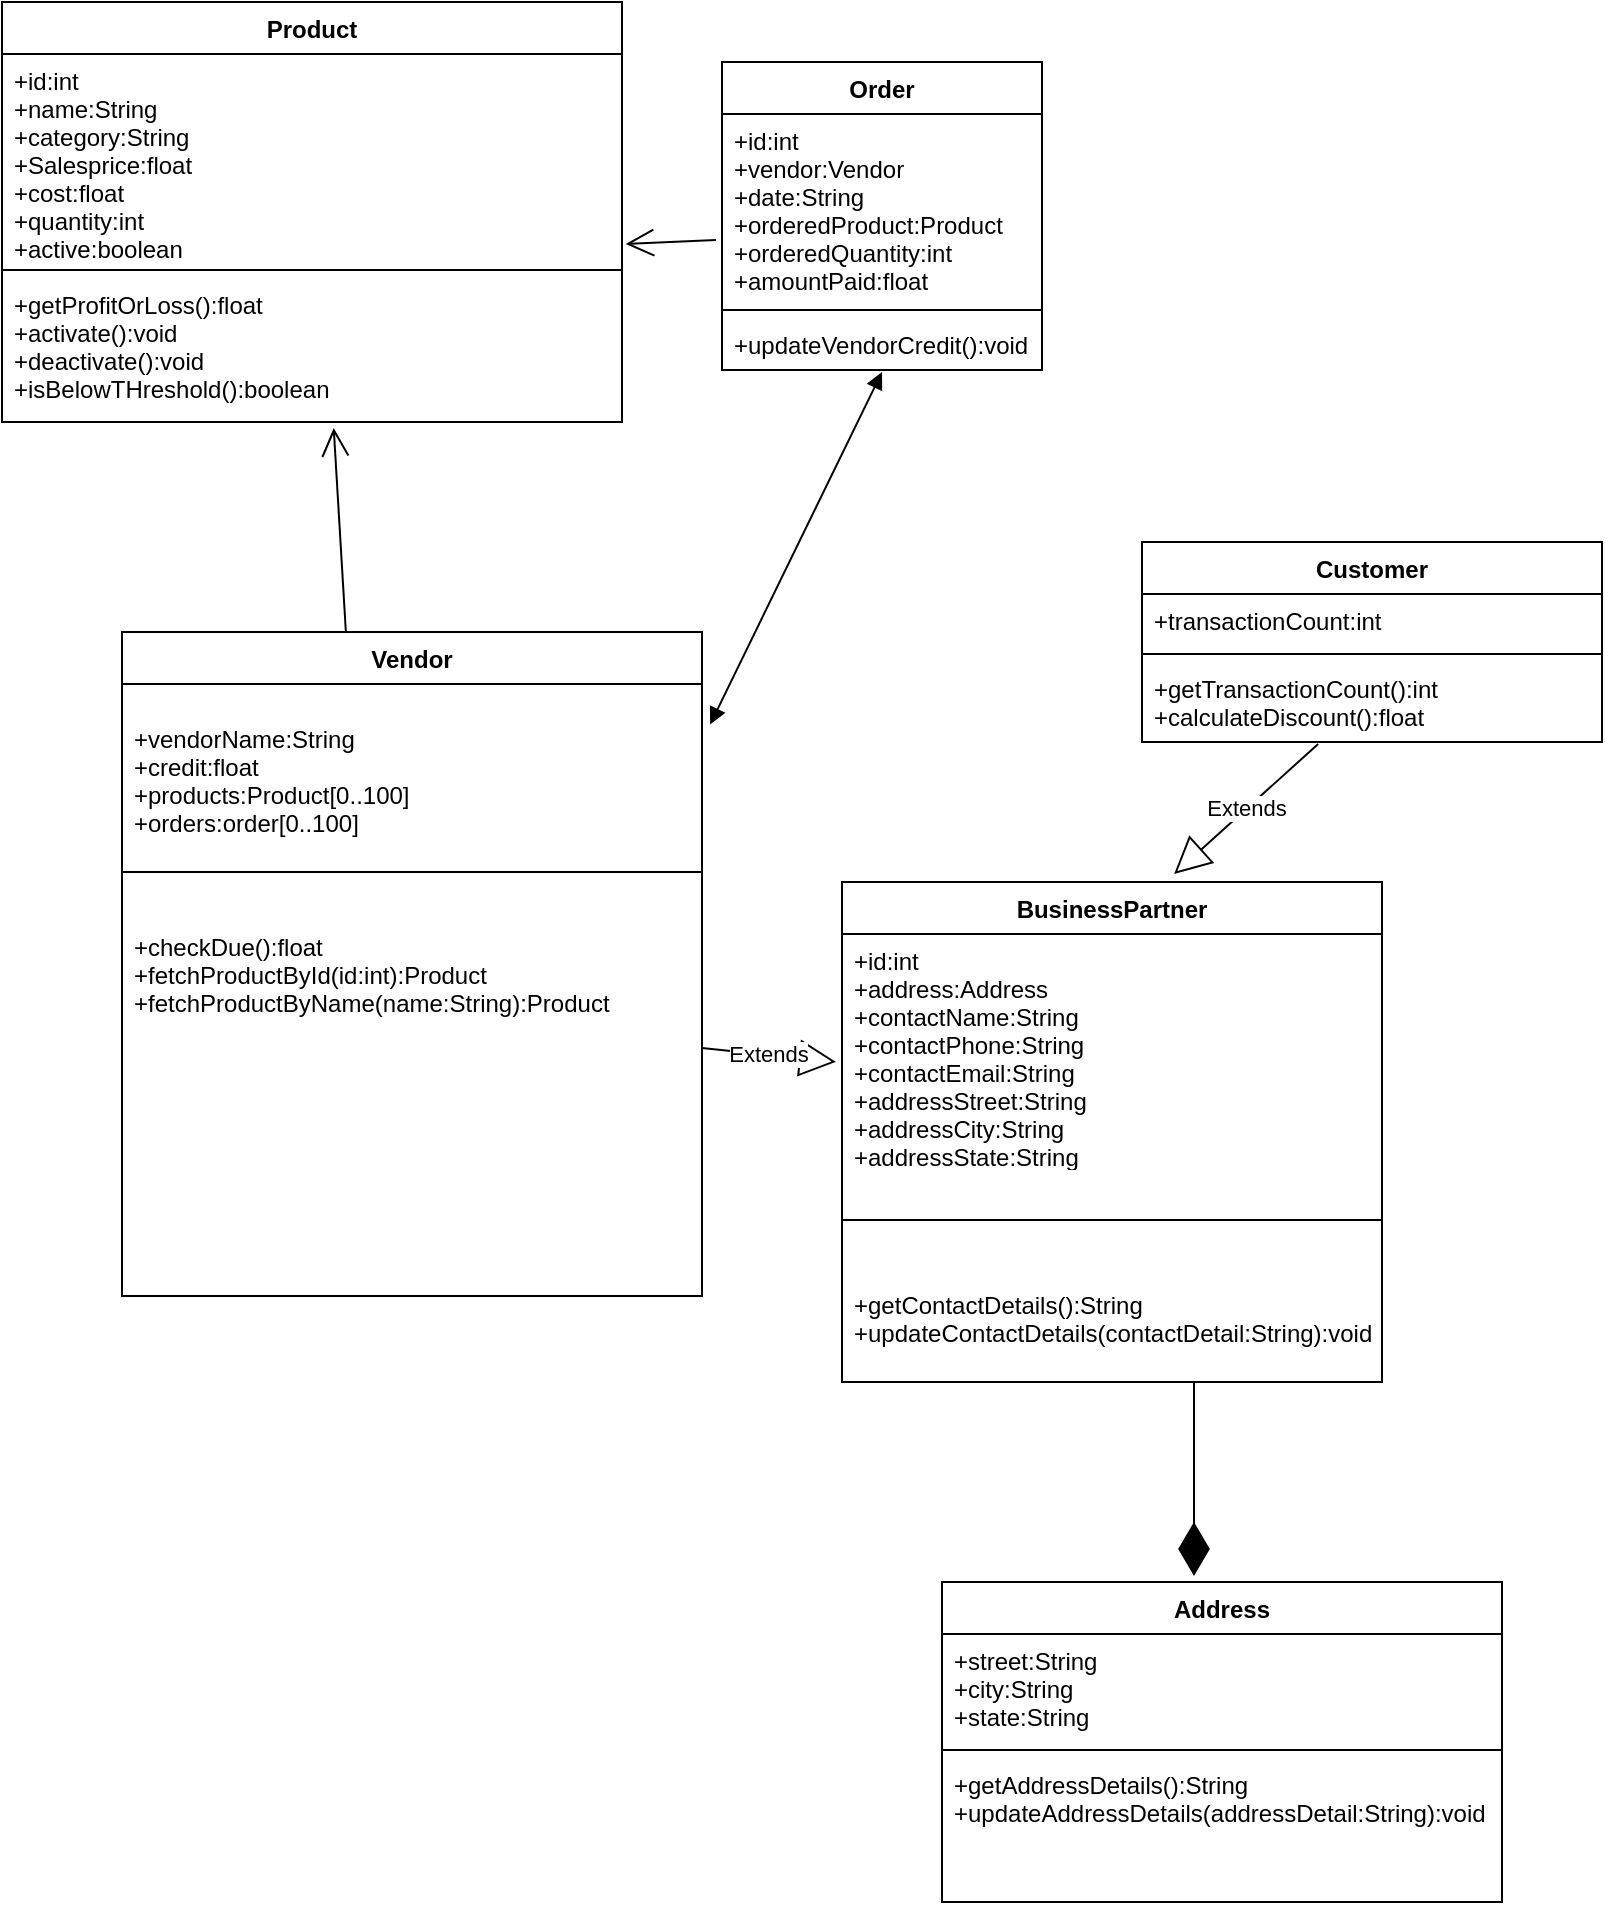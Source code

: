 <mxfile version="16.4.5" type="github"><diagram id="GsA_g9bfPNdoiTWHl6B5" name="Page-1"><mxGraphModel dx="868" dy="450" grid="1" gridSize="10" guides="1" tooltips="1" connect="1" arrows="1" fold="1" page="1" pageScale="1" pageWidth="827" pageHeight="1169" math="0" shadow="0"><root><mxCell id="0"/><mxCell id="1" parent="0"/><mxCell id="MEWATnK9aCcIy1qofq8I-1" value="Product" style="swimlane;fontStyle=1;align=center;verticalAlign=top;childLayout=stackLayout;horizontal=1;startSize=26;horizontalStack=0;resizeParent=1;resizeParentMax=0;resizeLast=0;collapsible=1;marginBottom=0;" parent="1" vertex="1"><mxGeometry y="110" width="310" height="210" as="geometry"/></mxCell><mxCell id="MEWATnK9aCcIy1qofq8I-2" value="+id:int&#10;+name:String&#10;+category:String&#10;+Salesprice:float&#10;+cost:float&#10;+quantity:int&#10;+active:boolean" style="text;strokeColor=none;fillColor=none;align=left;verticalAlign=top;spacingLeft=4;spacingRight=4;overflow=hidden;rotatable=0;points=[[0,0.5],[1,0.5]];portConstraint=eastwest;" parent="MEWATnK9aCcIy1qofq8I-1" vertex="1"><mxGeometry y="26" width="310" height="104" as="geometry"/></mxCell><mxCell id="MEWATnK9aCcIy1qofq8I-3" value="" style="line;strokeWidth=1;fillColor=none;align=left;verticalAlign=middle;spacingTop=-1;spacingLeft=3;spacingRight=3;rotatable=0;labelPosition=right;points=[];portConstraint=eastwest;" parent="MEWATnK9aCcIy1qofq8I-1" vertex="1"><mxGeometry y="130" width="310" height="8" as="geometry"/></mxCell><mxCell id="MEWATnK9aCcIy1qofq8I-4" value="+getProfitOrLoss():float&#10;+activate():void&#10;+deactivate():void&#10;+isBelowTHreshold():boolean" style="text;strokeColor=none;fillColor=none;align=left;verticalAlign=top;spacingLeft=4;spacingRight=4;overflow=hidden;rotatable=0;points=[[0,0.5],[1,0.5]];portConstraint=eastwest;" parent="MEWATnK9aCcIy1qofq8I-1" vertex="1"><mxGeometry y="138" width="310" height="72" as="geometry"/></mxCell><mxCell id="MEWATnK9aCcIy1qofq8I-10" value="Order" style="swimlane;fontStyle=1;align=center;verticalAlign=top;childLayout=stackLayout;horizontal=1;startSize=26;horizontalStack=0;resizeParent=1;resizeParentMax=0;resizeLast=0;collapsible=1;marginBottom=0;" parent="1" vertex="1"><mxGeometry x="360" y="140" width="160" height="154" as="geometry"/></mxCell><mxCell id="MEWATnK9aCcIy1qofq8I-11" value="+id:int&#10;+vendor:Vendor&#10;+date:String&#10;+orderedProduct:Product&#10;+orderedQuantity:int&#10;+amountPaid:float" style="text;strokeColor=none;fillColor=none;align=left;verticalAlign=top;spacingLeft=4;spacingRight=4;overflow=hidden;rotatable=0;points=[[0,0.5],[1,0.5]];portConstraint=eastwest;" parent="MEWATnK9aCcIy1qofq8I-10" vertex="1"><mxGeometry y="26" width="160" height="94" as="geometry"/></mxCell><mxCell id="MEWATnK9aCcIy1qofq8I-12" value="" style="line;strokeWidth=1;fillColor=none;align=left;verticalAlign=middle;spacingTop=-1;spacingLeft=3;spacingRight=3;rotatable=0;labelPosition=right;points=[];portConstraint=eastwest;" parent="MEWATnK9aCcIy1qofq8I-10" vertex="1"><mxGeometry y="120" width="160" height="8" as="geometry"/></mxCell><mxCell id="MEWATnK9aCcIy1qofq8I-13" value="+updateVendorCredit():void" style="text;strokeColor=none;fillColor=none;align=left;verticalAlign=top;spacingLeft=4;spacingRight=4;overflow=hidden;rotatable=0;points=[[0,0.5],[1,0.5]];portConstraint=eastwest;" parent="MEWATnK9aCcIy1qofq8I-10" vertex="1"><mxGeometry y="128" width="160" height="26" as="geometry"/></mxCell><mxCell id="MEWATnK9aCcIy1qofq8I-15" value="Vendor" style="swimlane;fontStyle=1;align=center;verticalAlign=top;childLayout=stackLayout;horizontal=1;startSize=26;horizontalStack=0;resizeParent=1;resizeParentMax=0;resizeLast=0;collapsible=1;marginBottom=0;" parent="1" vertex="1"><mxGeometry x="60" y="425" width="290" height="332" as="geometry"/></mxCell><mxCell id="MEWATnK9aCcIy1qofq8I-16" value="&#10;+vendorName:String&#10;+credit:float&#10;+products:Product[0..100]&#10;+orders:order[0..100]&#10;" style="text;strokeColor=none;fillColor=none;align=left;verticalAlign=top;spacingLeft=4;spacingRight=4;overflow=hidden;rotatable=0;points=[[0,0.5],[1,0.5]];portConstraint=eastwest;" parent="MEWATnK9aCcIy1qofq8I-15" vertex="1"><mxGeometry y="26" width="290" height="84" as="geometry"/></mxCell><mxCell id="MEWATnK9aCcIy1qofq8I-17" value="" style="line;strokeWidth=1;fillColor=none;align=left;verticalAlign=middle;spacingTop=-1;spacingLeft=3;spacingRight=3;rotatable=0;labelPosition=right;points=[];portConstraint=eastwest;" parent="MEWATnK9aCcIy1qofq8I-15" vertex="1"><mxGeometry y="110" width="290" height="20" as="geometry"/></mxCell><mxCell id="MEWATnK9aCcIy1qofq8I-18" value="&#10;+checkDue():float&#10;+fetchProductById(id:int):Product&#10;+fetchProductByName(name:String):Product" style="text;strokeColor=none;fillColor=none;align=left;verticalAlign=top;spacingLeft=4;spacingRight=4;overflow=hidden;rotatable=0;points=[[0,0.5],[1,0.5]];portConstraint=eastwest;" parent="MEWATnK9aCcIy1qofq8I-15" vertex="1"><mxGeometry y="130" width="290" height="202" as="geometry"/></mxCell><mxCell id="MEWATnK9aCcIy1qofq8I-27" value="" style="endArrow=open;endFill=1;endSize=12;html=1;rounded=0;entryX=1.006;entryY=0.913;entryDx=0;entryDy=0;entryPerimeter=0;exitX=-0.019;exitY=0.67;exitDx=0;exitDy=0;exitPerimeter=0;" parent="1" source="MEWATnK9aCcIy1qofq8I-11" target="MEWATnK9aCcIy1qofq8I-2" edge="1"><mxGeometry width="160" relative="1" as="geometry"><mxPoint x="350" y="200" as="sourcePoint"/><mxPoint x="360" y="230" as="targetPoint"/></mxGeometry></mxCell><mxCell id="MEWATnK9aCcIy1qofq8I-28" value="" style="endArrow=open;endFill=1;endSize=12;html=1;rounded=0;entryX=0.535;entryY=1.042;entryDx=0;entryDy=0;entryPerimeter=0;exitX=0.386;exitY=0;exitDx=0;exitDy=0;exitPerimeter=0;" parent="1" source="MEWATnK9aCcIy1qofq8I-15" target="MEWATnK9aCcIy1qofq8I-4" edge="1"><mxGeometry width="160" relative="1" as="geometry"><mxPoint x="110" y="400" as="sourcePoint"/><mxPoint x="270" y="400" as="targetPoint"/></mxGeometry></mxCell><mxCell id="MEWATnK9aCcIy1qofq8I-30" value="" style="endArrow=block;startArrow=block;endFill=1;startFill=1;html=1;rounded=0;exitX=1.014;exitY=0.241;exitDx=0;exitDy=0;exitPerimeter=0;entryX=0.5;entryY=1.038;entryDx=0;entryDy=0;entryPerimeter=0;" parent="1" source="MEWATnK9aCcIy1qofq8I-16" target="MEWATnK9aCcIy1qofq8I-13" edge="1"><mxGeometry width="160" relative="1" as="geometry"><mxPoint x="420" y="420" as="sourcePoint"/><mxPoint x="580" y="420" as="targetPoint"/></mxGeometry></mxCell><mxCell id="MEWATnK9aCcIy1qofq8I-35" value="BusinessPartner" style="swimlane;fontStyle=1;align=center;verticalAlign=top;childLayout=stackLayout;horizontal=1;startSize=26;horizontalStack=0;resizeParent=1;resizeParentMax=0;resizeLast=0;collapsible=1;marginBottom=0;" parent="1" vertex="1"><mxGeometry x="420" y="550" width="270" height="250" as="geometry"/></mxCell><mxCell id="MEWATnK9aCcIy1qofq8I-36" value="+id:int&#10;+address:Address&#10;+contactName:String&#10;+contactPhone:String&#10;+contactEmail:String&#10;+addressStreet:String&#10;+addressCity:String&#10;+addressState:String" style="text;strokeColor=none;fillColor=none;align=left;verticalAlign=top;spacingLeft=4;spacingRight=4;overflow=hidden;rotatable=0;points=[[0,0.5],[1,0.5]];portConstraint=eastwest;" parent="MEWATnK9aCcIy1qofq8I-35" vertex="1"><mxGeometry y="26" width="270" height="114" as="geometry"/></mxCell><mxCell id="MEWATnK9aCcIy1qofq8I-37" value="" style="line;strokeWidth=1;fillColor=none;align=left;verticalAlign=middle;spacingTop=-1;spacingLeft=3;spacingRight=3;rotatable=0;labelPosition=right;points=[];portConstraint=eastwest;" parent="MEWATnK9aCcIy1qofq8I-35" vertex="1"><mxGeometry y="140" width="270" height="58" as="geometry"/></mxCell><mxCell id="MEWATnK9aCcIy1qofq8I-38" value="+getContactDetails():String&#10;+updateContactDetails(contactDetail:String):void&#10;" style="text;strokeColor=none;fillColor=none;align=left;verticalAlign=top;spacingLeft=4;spacingRight=4;overflow=hidden;rotatable=0;points=[[0,0.5],[1,0.5]];portConstraint=eastwest;" parent="MEWATnK9aCcIy1qofq8I-35" vertex="1"><mxGeometry y="198" width="270" height="52" as="geometry"/></mxCell><mxCell id="MEWATnK9aCcIy1qofq8I-39" value="Extends" style="endArrow=block;endSize=16;endFill=0;html=1;rounded=0;entryX=-0.011;entryY=0.561;entryDx=0;entryDy=0;entryPerimeter=0;" parent="1" target="MEWATnK9aCcIy1qofq8I-36" edge="1"><mxGeometry width="160" relative="1" as="geometry"><mxPoint x="350" y="633" as="sourcePoint"/><mxPoint x="320" y="600" as="targetPoint"/></mxGeometry></mxCell><mxCell id="MEWATnK9aCcIy1qofq8I-40" value="Customer" style="swimlane;fontStyle=1;align=center;verticalAlign=top;childLayout=stackLayout;horizontal=1;startSize=26;horizontalStack=0;resizeParent=1;resizeParentMax=0;resizeLast=0;collapsible=1;marginBottom=0;" parent="1" vertex="1"><mxGeometry x="570" y="380" width="230" height="100" as="geometry"/></mxCell><mxCell id="MEWATnK9aCcIy1qofq8I-41" value="+transactionCount:int" style="text;strokeColor=none;fillColor=none;align=left;verticalAlign=top;spacingLeft=4;spacingRight=4;overflow=hidden;rotatable=0;points=[[0,0.5],[1,0.5]];portConstraint=eastwest;" parent="MEWATnK9aCcIy1qofq8I-40" vertex="1"><mxGeometry y="26" width="230" height="26" as="geometry"/></mxCell><mxCell id="MEWATnK9aCcIy1qofq8I-42" value="" style="line;strokeWidth=1;fillColor=none;align=left;verticalAlign=middle;spacingTop=-1;spacingLeft=3;spacingRight=3;rotatable=0;labelPosition=right;points=[];portConstraint=eastwest;" parent="MEWATnK9aCcIy1qofq8I-40" vertex="1"><mxGeometry y="52" width="230" height="8" as="geometry"/></mxCell><mxCell id="MEWATnK9aCcIy1qofq8I-43" value="+getTransactionCount():int&#10;+calculateDiscount():float" style="text;strokeColor=none;fillColor=none;align=left;verticalAlign=top;spacingLeft=4;spacingRight=4;overflow=hidden;rotatable=0;points=[[0,0.5],[1,0.5]];portConstraint=eastwest;" parent="MEWATnK9aCcIy1qofq8I-40" vertex="1"><mxGeometry y="60" width="230" height="40" as="geometry"/></mxCell><mxCell id="MEWATnK9aCcIy1qofq8I-44" value="Extends" style="endArrow=block;endSize=16;endFill=0;html=1;rounded=0;exitX=0.383;exitY=1.025;exitDx=0;exitDy=0;exitPerimeter=0;entryX=0.615;entryY=-0.016;entryDx=0;entryDy=0;entryPerimeter=0;" parent="1" source="MEWATnK9aCcIy1qofq8I-43" target="MEWATnK9aCcIy1qofq8I-35" edge="1"><mxGeometry width="160" relative="1" as="geometry"><mxPoint x="570" y="430" as="sourcePoint"/><mxPoint x="640" y="520" as="targetPoint"/></mxGeometry></mxCell><mxCell id="MEWATnK9aCcIy1qofq8I-45" value="Address" style="swimlane;fontStyle=1;align=center;verticalAlign=top;childLayout=stackLayout;horizontal=1;startSize=26;horizontalStack=0;resizeParent=1;resizeParentMax=0;resizeLast=0;collapsible=1;marginBottom=0;" parent="1" vertex="1"><mxGeometry x="470" y="900" width="280" height="160" as="geometry"/></mxCell><mxCell id="MEWATnK9aCcIy1qofq8I-46" value="+street:String&#10;+city:String&#10;+state:String" style="text;strokeColor=none;fillColor=none;align=left;verticalAlign=top;spacingLeft=4;spacingRight=4;overflow=hidden;rotatable=0;points=[[0,0.5],[1,0.5]];portConstraint=eastwest;" parent="MEWATnK9aCcIy1qofq8I-45" vertex="1"><mxGeometry y="26" width="280" height="54" as="geometry"/></mxCell><mxCell id="MEWATnK9aCcIy1qofq8I-47" value="" style="line;strokeWidth=1;fillColor=none;align=left;verticalAlign=middle;spacingTop=-1;spacingLeft=3;spacingRight=3;rotatable=0;labelPosition=right;points=[];portConstraint=eastwest;" parent="MEWATnK9aCcIy1qofq8I-45" vertex="1"><mxGeometry y="80" width="280" height="8" as="geometry"/></mxCell><mxCell id="MEWATnK9aCcIy1qofq8I-48" value="+getAddressDetails():String&#10;+updateAddressDetails(addressDetail:String):void" style="text;strokeColor=none;fillColor=none;align=left;verticalAlign=top;spacingLeft=4;spacingRight=4;overflow=hidden;rotatable=0;points=[[0,0.5],[1,0.5]];portConstraint=eastwest;" parent="MEWATnK9aCcIy1qofq8I-45" vertex="1"><mxGeometry y="88" width="280" height="72" as="geometry"/></mxCell><mxCell id="MEWATnK9aCcIy1qofq8I-49" value="" style="endArrow=diamondThin;endFill=1;endSize=24;html=1;rounded=0;entryX=0.45;entryY=-0.019;entryDx=0;entryDy=0;entryPerimeter=0;" parent="1" target="MEWATnK9aCcIy1qofq8I-45" edge="1"><mxGeometry width="160" relative="1" as="geometry"><mxPoint x="596" y="800" as="sourcePoint"/><mxPoint x="600" y="880" as="targetPoint"/></mxGeometry></mxCell></root></mxGraphModel></diagram></mxfile>